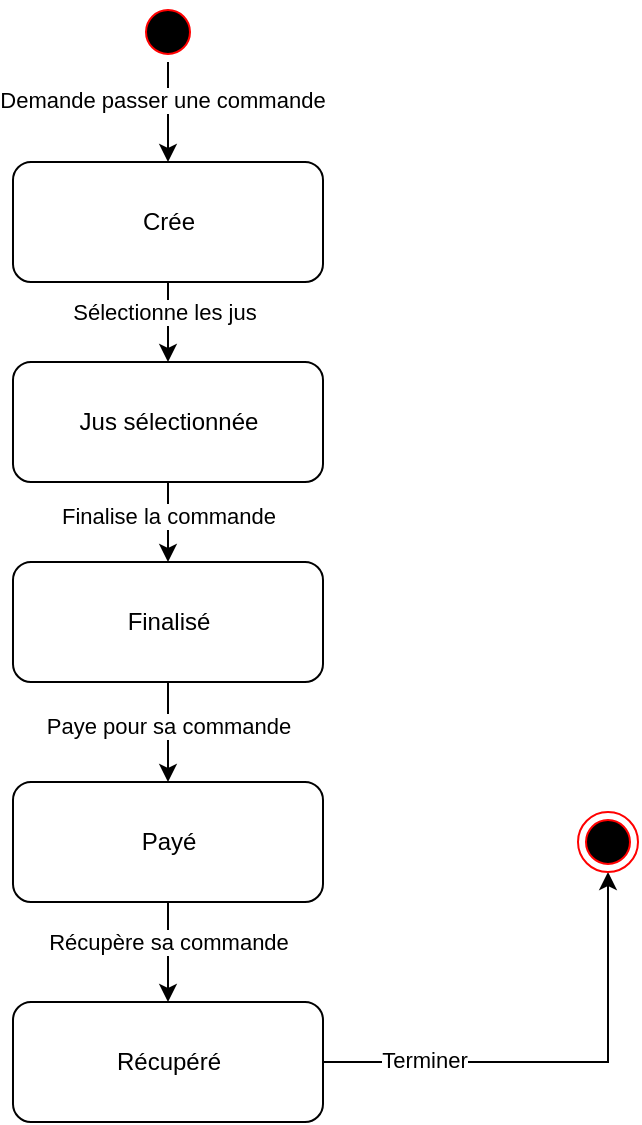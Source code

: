 <mxfile version="18.1.3" type="device"><diagram id="2NXPsccR6X1i8zNTeup_" name="Page-1"><mxGraphModel dx="1278" dy="564" grid="1" gridSize="10" guides="1" tooltips="1" connect="1" arrows="1" fold="1" page="1" pageScale="1" pageWidth="827" pageHeight="1169" math="0" shadow="0"><root><mxCell id="0"/><mxCell id="1" parent="0"/><mxCell id="tEN1sdzroahA9olYI53J-4" style="edgeStyle=orthogonalEdgeStyle;rounded=0;orthogonalLoop=1;jettySize=auto;html=1;" edge="1" parent="1" source="tEN1sdzroahA9olYI53J-1" target="tEN1sdzroahA9olYI53J-3"><mxGeometry relative="1" as="geometry"/></mxCell><mxCell id="tEN1sdzroahA9olYI53J-5" value="Demande passer une commande" style="edgeLabel;html=1;align=center;verticalAlign=middle;resizable=0;points=[];" vertex="1" connectable="0" parent="tEN1sdzroahA9olYI53J-4"><mxGeometry x="-0.244" y="-3" relative="1" as="geometry"><mxPoint as="offset"/></mxGeometry></mxCell><mxCell id="tEN1sdzroahA9olYI53J-1" value="" style="ellipse;html=1;shape=startState;fillColor=#000000;strokeColor=#ff0000;" vertex="1" parent="1"><mxGeometry x="260" y="70" width="30" height="30" as="geometry"/></mxCell><mxCell id="tEN1sdzroahA9olYI53J-7" style="edgeStyle=orthogonalEdgeStyle;rounded=0;orthogonalLoop=1;jettySize=auto;html=1;entryX=0.5;entryY=0;entryDx=0;entryDy=0;" edge="1" parent="1" source="tEN1sdzroahA9olYI53J-3" target="tEN1sdzroahA9olYI53J-6"><mxGeometry relative="1" as="geometry"/></mxCell><mxCell id="tEN1sdzroahA9olYI53J-8" value="Sélectionne les jus" style="edgeLabel;html=1;align=center;verticalAlign=middle;resizable=0;points=[];" vertex="1" connectable="0" parent="tEN1sdzroahA9olYI53J-7"><mxGeometry x="-0.275" y="-2" relative="1" as="geometry"><mxPoint as="offset"/></mxGeometry></mxCell><mxCell id="tEN1sdzroahA9olYI53J-3" value="Crée" style="rounded=1;whiteSpace=wrap;html=1;" vertex="1" parent="1"><mxGeometry x="197.5" y="150" width="155" height="60" as="geometry"/></mxCell><mxCell id="tEN1sdzroahA9olYI53J-10" style="edgeStyle=orthogonalEdgeStyle;rounded=0;orthogonalLoop=1;jettySize=auto;html=1;" edge="1" parent="1" source="tEN1sdzroahA9olYI53J-6" target="tEN1sdzroahA9olYI53J-9"><mxGeometry relative="1" as="geometry"/></mxCell><mxCell id="tEN1sdzroahA9olYI53J-12" value="Finalise la commande" style="edgeLabel;html=1;align=center;verticalAlign=middle;resizable=0;points=[];" vertex="1" connectable="0" parent="tEN1sdzroahA9olYI53J-10"><mxGeometry x="-0.68" y="1" relative="1" as="geometry"><mxPoint x="-1" y="10" as="offset"/></mxGeometry></mxCell><mxCell id="tEN1sdzroahA9olYI53J-6" value="Jus sélectionnée" style="rounded=1;whiteSpace=wrap;html=1;" vertex="1" parent="1"><mxGeometry x="197.5" y="250" width="155" height="60" as="geometry"/></mxCell><mxCell id="tEN1sdzroahA9olYI53J-14" style="edgeStyle=orthogonalEdgeStyle;rounded=0;orthogonalLoop=1;jettySize=auto;html=1;entryX=0.5;entryY=0;entryDx=0;entryDy=0;" edge="1" parent="1" source="tEN1sdzroahA9olYI53J-9" target="tEN1sdzroahA9olYI53J-13"><mxGeometry relative="1" as="geometry"/></mxCell><mxCell id="tEN1sdzroahA9olYI53J-15" value="Paye pour sa commande" style="edgeLabel;html=1;align=center;verticalAlign=middle;resizable=0;points=[];" vertex="1" connectable="0" parent="tEN1sdzroahA9olYI53J-14"><mxGeometry x="-0.783" relative="1" as="geometry"><mxPoint y="16" as="offset"/></mxGeometry></mxCell><mxCell id="tEN1sdzroahA9olYI53J-9" value="Finalisé" style="rounded=1;whiteSpace=wrap;html=1;" vertex="1" parent="1"><mxGeometry x="197.5" y="350" width="155" height="60" as="geometry"/></mxCell><mxCell id="tEN1sdzroahA9olYI53J-17" style="edgeStyle=orthogonalEdgeStyle;rounded=0;orthogonalLoop=1;jettySize=auto;html=1;entryX=0.5;entryY=0;entryDx=0;entryDy=0;" edge="1" parent="1" source="tEN1sdzroahA9olYI53J-13" target="tEN1sdzroahA9olYI53J-16"><mxGeometry relative="1" as="geometry"><Array as="points"><mxPoint x="275" y="550"/><mxPoint x="275" y="550"/></Array></mxGeometry></mxCell><mxCell id="tEN1sdzroahA9olYI53J-18" value="Récupère sa commande" style="edgeLabel;html=1;align=center;verticalAlign=middle;resizable=0;points=[];" vertex="1" connectable="0" parent="tEN1sdzroahA9olYI53J-17"><mxGeometry x="-0.733" y="3" relative="1" as="geometry"><mxPoint x="-3" y="13" as="offset"/></mxGeometry></mxCell><mxCell id="tEN1sdzroahA9olYI53J-13" value="Payé" style="rounded=1;whiteSpace=wrap;html=1;" vertex="1" parent="1"><mxGeometry x="197.5" y="460" width="155" height="60" as="geometry"/></mxCell><mxCell id="tEN1sdzroahA9olYI53J-21" style="edgeStyle=orthogonalEdgeStyle;rounded=0;orthogonalLoop=1;jettySize=auto;html=1;entryX=0.5;entryY=1;entryDx=0;entryDy=0;" edge="1" parent="1" source="tEN1sdzroahA9olYI53J-16" target="tEN1sdzroahA9olYI53J-20"><mxGeometry relative="1" as="geometry"/></mxCell><mxCell id="tEN1sdzroahA9olYI53J-22" value="Terminer" style="edgeLabel;html=1;align=center;verticalAlign=middle;resizable=0;points=[];" vertex="1" connectable="0" parent="tEN1sdzroahA9olYI53J-21"><mxGeometry x="-0.583" y="1" relative="1" as="geometry"><mxPoint x="1" as="offset"/></mxGeometry></mxCell><mxCell id="tEN1sdzroahA9olYI53J-16" value="Récupéré" style="rounded=1;whiteSpace=wrap;html=1;" vertex="1" parent="1"><mxGeometry x="197.5" y="570" width="155" height="60" as="geometry"/></mxCell><mxCell id="tEN1sdzroahA9olYI53J-20" value="" style="ellipse;html=1;shape=endState;fillColor=#000000;strokeColor=#ff0000;" vertex="1" parent="1"><mxGeometry x="480" y="475" width="30" height="30" as="geometry"/></mxCell></root></mxGraphModel></diagram></mxfile>
